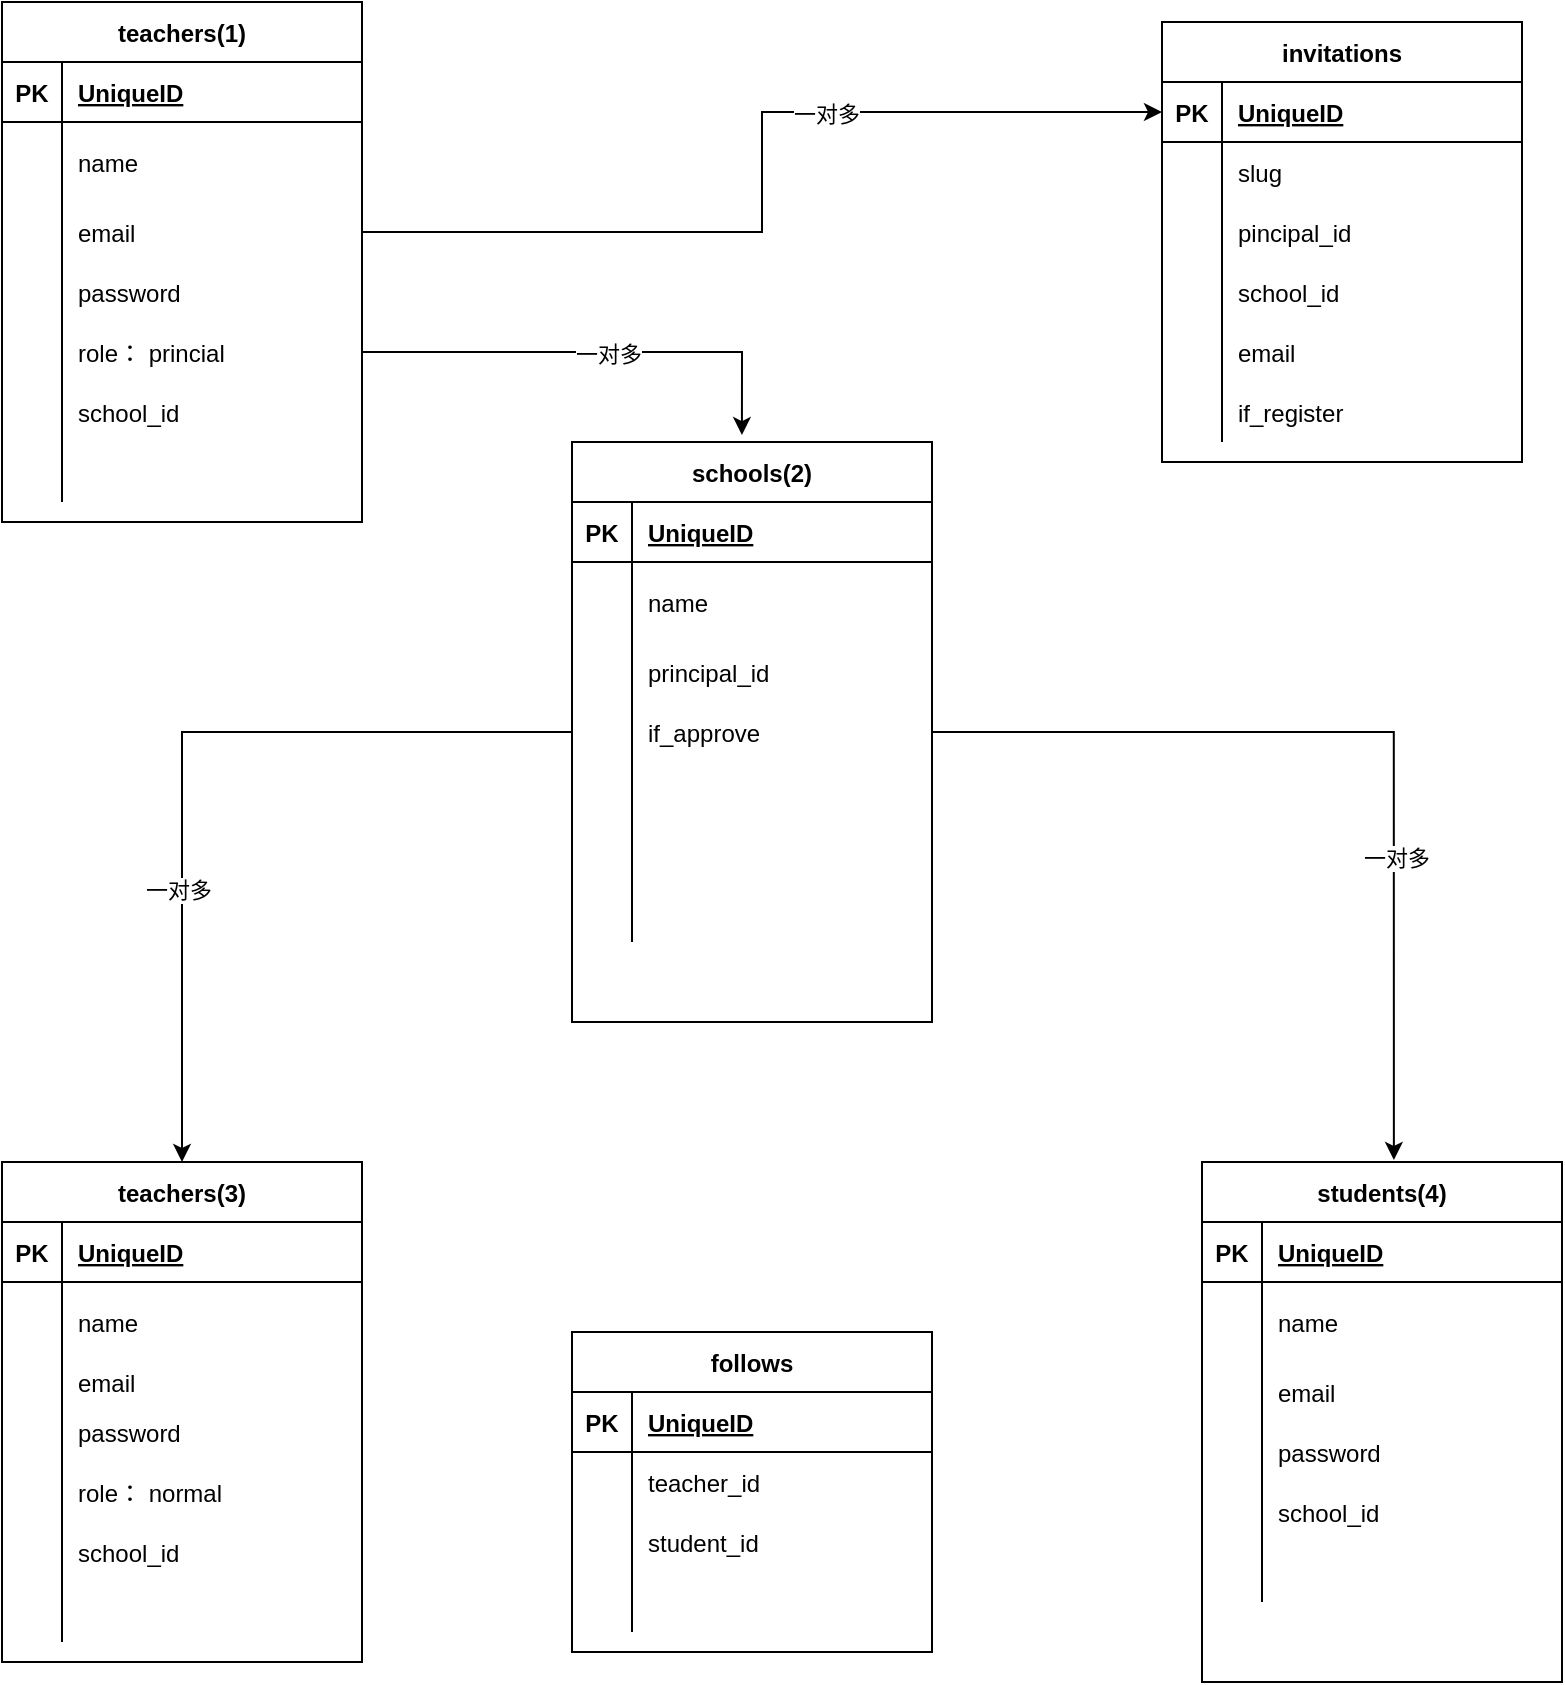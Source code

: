 <mxfile version="15.2.7" type="device"><diagram id="B4UhLJnfFeVCslW86T5w" name="第 1 页"><mxGraphModel dx="886" dy="1308" grid="1" gridSize="10" guides="1" tooltips="1" connect="1" arrows="1" fold="1" page="1" pageScale="1" pageWidth="850" pageHeight="1100" math="0" shadow="0"><root><mxCell id="0"/><mxCell id="1" parent="0"/><mxCell id="qLatQHyjgsMIK_36WJ_R-4" value="teachers(3)" style="shape=table;startSize=30;container=1;collapsible=1;childLayout=tableLayout;fixedRows=1;rowLines=0;fontStyle=1;align=center;resizeLast=1;" vertex="1" parent="1"><mxGeometry x="35" y="660" width="180" height="250" as="geometry"/></mxCell><mxCell id="qLatQHyjgsMIK_36WJ_R-5" value="" style="shape=partialRectangle;collapsible=0;dropTarget=0;pointerEvents=0;fillColor=none;top=0;left=0;bottom=1;right=0;points=[[0,0.5],[1,0.5]];portConstraint=eastwest;" vertex="1" parent="qLatQHyjgsMIK_36WJ_R-4"><mxGeometry y="30" width="180" height="30" as="geometry"/></mxCell><mxCell id="qLatQHyjgsMIK_36WJ_R-6" value="PK" style="shape=partialRectangle;connectable=0;fillColor=none;top=0;left=0;bottom=0;right=0;fontStyle=1;overflow=hidden;" vertex="1" parent="qLatQHyjgsMIK_36WJ_R-5"><mxGeometry width="30" height="30" as="geometry"/></mxCell><mxCell id="qLatQHyjgsMIK_36WJ_R-7" value="UniqueID" style="shape=partialRectangle;connectable=0;fillColor=none;top=0;left=0;bottom=0;right=0;align=left;spacingLeft=6;fontStyle=5;overflow=hidden;" vertex="1" parent="qLatQHyjgsMIK_36WJ_R-5"><mxGeometry x="30" width="150" height="30" as="geometry"/></mxCell><mxCell id="qLatQHyjgsMIK_36WJ_R-8" value="" style="shape=partialRectangle;collapsible=0;dropTarget=0;pointerEvents=0;fillColor=none;top=0;left=0;bottom=0;right=0;points=[[0,0.5],[1,0.5]];portConstraint=eastwest;" vertex="1" parent="qLatQHyjgsMIK_36WJ_R-4"><mxGeometry y="60" width="180" height="40" as="geometry"/></mxCell><mxCell id="qLatQHyjgsMIK_36WJ_R-9" value="" style="shape=partialRectangle;connectable=0;fillColor=none;top=0;left=0;bottom=0;right=0;editable=1;overflow=hidden;" vertex="1" parent="qLatQHyjgsMIK_36WJ_R-8"><mxGeometry width="30" height="40" as="geometry"/></mxCell><mxCell id="qLatQHyjgsMIK_36WJ_R-10" value="name" style="shape=partialRectangle;connectable=0;fillColor=none;top=0;left=0;bottom=0;right=0;align=left;spacingLeft=6;overflow=hidden;" vertex="1" parent="qLatQHyjgsMIK_36WJ_R-8"><mxGeometry x="30" width="150" height="40" as="geometry"/></mxCell><mxCell id="qLatQHyjgsMIK_36WJ_R-11" value="" style="shape=partialRectangle;collapsible=0;dropTarget=0;pointerEvents=0;fillColor=none;top=0;left=0;bottom=0;right=0;points=[[0,0.5],[1,0.5]];portConstraint=eastwest;" vertex="1" parent="qLatQHyjgsMIK_36WJ_R-4"><mxGeometry y="100" width="180" height="20" as="geometry"/></mxCell><mxCell id="qLatQHyjgsMIK_36WJ_R-12" value="" style="shape=partialRectangle;connectable=0;fillColor=none;top=0;left=0;bottom=0;right=0;editable=1;overflow=hidden;" vertex="1" parent="qLatQHyjgsMIK_36WJ_R-11"><mxGeometry width="30" height="20" as="geometry"/></mxCell><mxCell id="qLatQHyjgsMIK_36WJ_R-13" value="email" style="shape=partialRectangle;connectable=0;fillColor=none;top=0;left=0;bottom=0;right=0;align=left;spacingLeft=6;overflow=hidden;" vertex="1" parent="qLatQHyjgsMIK_36WJ_R-11"><mxGeometry x="30" width="150" height="20" as="geometry"/></mxCell><mxCell id="qLatQHyjgsMIK_36WJ_R-30" value="" style="shape=partialRectangle;collapsible=0;dropTarget=0;pointerEvents=0;fillColor=none;top=0;left=0;bottom=0;right=0;points=[[0,0.5],[1,0.5]];portConstraint=eastwest;" vertex="1" parent="qLatQHyjgsMIK_36WJ_R-4"><mxGeometry y="120" width="180" height="30" as="geometry"/></mxCell><mxCell id="qLatQHyjgsMIK_36WJ_R-31" value="" style="shape=partialRectangle;connectable=0;fillColor=none;top=0;left=0;bottom=0;right=0;editable=1;overflow=hidden;" vertex="1" parent="qLatQHyjgsMIK_36WJ_R-30"><mxGeometry width="30" height="30" as="geometry"/></mxCell><mxCell id="qLatQHyjgsMIK_36WJ_R-32" value="password" style="shape=partialRectangle;connectable=0;fillColor=none;top=0;left=0;bottom=0;right=0;align=left;spacingLeft=6;overflow=hidden;" vertex="1" parent="qLatQHyjgsMIK_36WJ_R-30"><mxGeometry x="30" width="150" height="30" as="geometry"/></mxCell><mxCell id="qLatQHyjgsMIK_36WJ_R-14" value="" style="shape=partialRectangle;collapsible=0;dropTarget=0;pointerEvents=0;fillColor=none;top=0;left=0;bottom=0;right=0;points=[[0,0.5],[1,0.5]];portConstraint=eastwest;" vertex="1" parent="qLatQHyjgsMIK_36WJ_R-4"><mxGeometry y="150" width="180" height="30" as="geometry"/></mxCell><mxCell id="qLatQHyjgsMIK_36WJ_R-15" value="" style="shape=partialRectangle;connectable=0;fillColor=none;top=0;left=0;bottom=0;right=0;editable=1;overflow=hidden;" vertex="1" parent="qLatQHyjgsMIK_36WJ_R-14"><mxGeometry width="30" height="30" as="geometry"/></mxCell><mxCell id="qLatQHyjgsMIK_36WJ_R-16" value="role： normal" style="shape=partialRectangle;connectable=0;fillColor=none;top=0;left=0;bottom=0;right=0;align=left;spacingLeft=6;overflow=hidden;" vertex="1" parent="qLatQHyjgsMIK_36WJ_R-14"><mxGeometry x="30" width="150" height="30" as="geometry"/></mxCell><mxCell id="qLatQHyjgsMIK_36WJ_R-93" value="" style="shape=partialRectangle;collapsible=0;dropTarget=0;pointerEvents=0;fillColor=none;top=0;left=0;bottom=0;right=0;points=[[0,0.5],[1,0.5]];portConstraint=eastwest;" vertex="1" parent="qLatQHyjgsMIK_36WJ_R-4"><mxGeometry y="180" width="180" height="30" as="geometry"/></mxCell><mxCell id="qLatQHyjgsMIK_36WJ_R-94" value="" style="shape=partialRectangle;connectable=0;fillColor=none;top=0;left=0;bottom=0;right=0;editable=1;overflow=hidden;" vertex="1" parent="qLatQHyjgsMIK_36WJ_R-93"><mxGeometry width="30" height="30" as="geometry"/></mxCell><mxCell id="qLatQHyjgsMIK_36WJ_R-95" value="school_id" style="shape=partialRectangle;connectable=0;fillColor=none;top=0;left=0;bottom=0;right=0;align=left;spacingLeft=6;overflow=hidden;" vertex="1" parent="qLatQHyjgsMIK_36WJ_R-93"><mxGeometry x="30" width="150" height="30" as="geometry"/></mxCell><mxCell id="qLatQHyjgsMIK_36WJ_R-49" value="" style="shape=partialRectangle;collapsible=0;dropTarget=0;pointerEvents=0;fillColor=none;top=0;left=0;bottom=0;right=0;points=[[0,0.5],[1,0.5]];portConstraint=eastwest;" vertex="1" parent="qLatQHyjgsMIK_36WJ_R-4"><mxGeometry y="210" width="180" height="30" as="geometry"/></mxCell><mxCell id="qLatQHyjgsMIK_36WJ_R-50" value="" style="shape=partialRectangle;connectable=0;fillColor=none;top=0;left=0;bottom=0;right=0;editable=1;overflow=hidden;" vertex="1" parent="qLatQHyjgsMIK_36WJ_R-49"><mxGeometry width="30" height="30" as="geometry"/></mxCell><mxCell id="qLatQHyjgsMIK_36WJ_R-51" value="" style="shape=partialRectangle;connectable=0;fillColor=none;top=0;left=0;bottom=0;right=0;align=left;spacingLeft=6;overflow=hidden;" vertex="1" parent="qLatQHyjgsMIK_36WJ_R-49"><mxGeometry x="30" width="150" height="30" as="geometry"/></mxCell><mxCell id="qLatQHyjgsMIK_36WJ_R-33" value="students(4)" style="shape=table;startSize=30;container=1;collapsible=1;childLayout=tableLayout;fixedRows=1;rowLines=0;fontStyle=1;align=center;resizeLast=1;" vertex="1" parent="1"><mxGeometry x="635" y="660" width="180" height="260" as="geometry"/></mxCell><mxCell id="qLatQHyjgsMIK_36WJ_R-34" value="" style="shape=partialRectangle;collapsible=0;dropTarget=0;pointerEvents=0;fillColor=none;top=0;left=0;bottom=1;right=0;points=[[0,0.5],[1,0.5]];portConstraint=eastwest;" vertex="1" parent="qLatQHyjgsMIK_36WJ_R-33"><mxGeometry y="30" width="180" height="30" as="geometry"/></mxCell><mxCell id="qLatQHyjgsMIK_36WJ_R-35" value="PK" style="shape=partialRectangle;connectable=0;fillColor=none;top=0;left=0;bottom=0;right=0;fontStyle=1;overflow=hidden;" vertex="1" parent="qLatQHyjgsMIK_36WJ_R-34"><mxGeometry width="30" height="30" as="geometry"/></mxCell><mxCell id="qLatQHyjgsMIK_36WJ_R-36" value="UniqueID" style="shape=partialRectangle;connectable=0;fillColor=none;top=0;left=0;bottom=0;right=0;align=left;spacingLeft=6;fontStyle=5;overflow=hidden;" vertex="1" parent="qLatQHyjgsMIK_36WJ_R-34"><mxGeometry x="30" width="150" height="30" as="geometry"/></mxCell><mxCell id="qLatQHyjgsMIK_36WJ_R-37" value="" style="shape=partialRectangle;collapsible=0;dropTarget=0;pointerEvents=0;fillColor=none;top=0;left=0;bottom=0;right=0;points=[[0,0.5],[1,0.5]];portConstraint=eastwest;" vertex="1" parent="qLatQHyjgsMIK_36WJ_R-33"><mxGeometry y="60" width="180" height="40" as="geometry"/></mxCell><mxCell id="qLatQHyjgsMIK_36WJ_R-38" value="" style="shape=partialRectangle;connectable=0;fillColor=none;top=0;left=0;bottom=0;right=0;editable=1;overflow=hidden;" vertex="1" parent="qLatQHyjgsMIK_36WJ_R-37"><mxGeometry width="30" height="40" as="geometry"/></mxCell><mxCell id="qLatQHyjgsMIK_36WJ_R-39" value="name" style="shape=partialRectangle;connectable=0;fillColor=none;top=0;left=0;bottom=0;right=0;align=left;spacingLeft=6;overflow=hidden;" vertex="1" parent="qLatQHyjgsMIK_36WJ_R-37"><mxGeometry x="30" width="150" height="40" as="geometry"/></mxCell><mxCell id="qLatQHyjgsMIK_36WJ_R-40" value="" style="shape=partialRectangle;collapsible=0;dropTarget=0;pointerEvents=0;fillColor=none;top=0;left=0;bottom=0;right=0;points=[[0,0.5],[1,0.5]];portConstraint=eastwest;" vertex="1" parent="qLatQHyjgsMIK_36WJ_R-33"><mxGeometry y="100" width="180" height="30" as="geometry"/></mxCell><mxCell id="qLatQHyjgsMIK_36WJ_R-41" value="" style="shape=partialRectangle;connectable=0;fillColor=none;top=0;left=0;bottom=0;right=0;editable=1;overflow=hidden;" vertex="1" parent="qLatQHyjgsMIK_36WJ_R-40"><mxGeometry width="30" height="30" as="geometry"/></mxCell><mxCell id="qLatQHyjgsMIK_36WJ_R-42" value="email" style="shape=partialRectangle;connectable=0;fillColor=none;top=0;left=0;bottom=0;right=0;align=left;spacingLeft=6;overflow=hidden;" vertex="1" parent="qLatQHyjgsMIK_36WJ_R-40"><mxGeometry x="30" width="150" height="30" as="geometry"/></mxCell><mxCell id="qLatQHyjgsMIK_36WJ_R-43" value="" style="shape=partialRectangle;collapsible=0;dropTarget=0;pointerEvents=0;fillColor=none;top=0;left=0;bottom=0;right=0;points=[[0,0.5],[1,0.5]];portConstraint=eastwest;" vertex="1" parent="qLatQHyjgsMIK_36WJ_R-33"><mxGeometry y="130" width="180" height="30" as="geometry"/></mxCell><mxCell id="qLatQHyjgsMIK_36WJ_R-44" value="" style="shape=partialRectangle;connectable=0;fillColor=none;top=0;left=0;bottom=0;right=0;editable=1;overflow=hidden;" vertex="1" parent="qLatQHyjgsMIK_36WJ_R-43"><mxGeometry width="30" height="30" as="geometry"/></mxCell><mxCell id="qLatQHyjgsMIK_36WJ_R-45" value="password" style="shape=partialRectangle;connectable=0;fillColor=none;top=0;left=0;bottom=0;right=0;align=left;spacingLeft=6;overflow=hidden;" vertex="1" parent="qLatQHyjgsMIK_36WJ_R-43"><mxGeometry x="30" width="150" height="30" as="geometry"/></mxCell><mxCell id="qLatQHyjgsMIK_36WJ_R-96" value="" style="shape=partialRectangle;collapsible=0;dropTarget=0;pointerEvents=0;fillColor=none;top=0;left=0;bottom=0;right=0;points=[[0,0.5],[1,0.5]];portConstraint=eastwest;" vertex="1" parent="qLatQHyjgsMIK_36WJ_R-33"><mxGeometry y="160" width="180" height="30" as="geometry"/></mxCell><mxCell id="qLatQHyjgsMIK_36WJ_R-97" value="" style="shape=partialRectangle;connectable=0;fillColor=none;top=0;left=0;bottom=0;right=0;editable=1;overflow=hidden;" vertex="1" parent="qLatQHyjgsMIK_36WJ_R-96"><mxGeometry width="30" height="30" as="geometry"/></mxCell><mxCell id="qLatQHyjgsMIK_36WJ_R-98" value="school_id" style="shape=partialRectangle;connectable=0;fillColor=none;top=0;left=0;bottom=0;right=0;align=left;spacingLeft=6;overflow=hidden;" vertex="1" parent="qLatQHyjgsMIK_36WJ_R-96"><mxGeometry x="30" width="150" height="30" as="geometry"/></mxCell><mxCell id="qLatQHyjgsMIK_36WJ_R-46" value="" style="shape=partialRectangle;collapsible=0;dropTarget=0;pointerEvents=0;fillColor=none;top=0;left=0;bottom=0;right=0;points=[[0,0.5],[1,0.5]];portConstraint=eastwest;" vertex="1" parent="qLatQHyjgsMIK_36WJ_R-33"><mxGeometry y="190" width="180" height="30" as="geometry"/></mxCell><mxCell id="qLatQHyjgsMIK_36WJ_R-47" value="" style="shape=partialRectangle;connectable=0;fillColor=none;top=0;left=0;bottom=0;right=0;editable=1;overflow=hidden;" vertex="1" parent="qLatQHyjgsMIK_36WJ_R-46"><mxGeometry width="30" height="30" as="geometry"/></mxCell><mxCell id="qLatQHyjgsMIK_36WJ_R-48" value="" style="shape=partialRectangle;connectable=0;fillColor=none;top=0;left=0;bottom=0;right=0;align=left;spacingLeft=6;overflow=hidden;" vertex="1" parent="qLatQHyjgsMIK_36WJ_R-46"><mxGeometry x="30" width="150" height="30" as="geometry"/></mxCell><mxCell id="qLatQHyjgsMIK_36WJ_R-99" style="edgeStyle=orthogonalEdgeStyle;rounded=0;orthogonalLoop=1;jettySize=auto;html=1;" edge="1" parent="1" source="qLatQHyjgsMIK_36WJ_R-52" target="qLatQHyjgsMIK_36WJ_R-4"><mxGeometry relative="1" as="geometry"/></mxCell><mxCell id="qLatQHyjgsMIK_36WJ_R-100" value="一对多" style="edgeLabel;html=1;align=center;verticalAlign=middle;resizable=0;points=[];" vertex="1" connectable="0" parent="qLatQHyjgsMIK_36WJ_R-99"><mxGeometry x="0.336" y="-2" relative="1" as="geometry"><mxPoint as="offset"/></mxGeometry></mxCell><mxCell id="qLatQHyjgsMIK_36WJ_R-101" style="edgeStyle=orthogonalEdgeStyle;rounded=0;orthogonalLoop=1;jettySize=auto;html=1;entryX=0.533;entryY=-0.004;entryDx=0;entryDy=0;entryPerimeter=0;" edge="1" parent="1" source="qLatQHyjgsMIK_36WJ_R-52" target="qLatQHyjgsMIK_36WJ_R-33"><mxGeometry relative="1" as="geometry"/></mxCell><mxCell id="qLatQHyjgsMIK_36WJ_R-102" value="一对多" style="edgeLabel;html=1;align=center;verticalAlign=middle;resizable=0;points=[];" vertex="1" connectable="0" parent="qLatQHyjgsMIK_36WJ_R-101"><mxGeometry x="0.319" y="1" relative="1" as="geometry"><mxPoint as="offset"/></mxGeometry></mxCell><mxCell id="qLatQHyjgsMIK_36WJ_R-52" value="schools(2)" style="shape=table;startSize=30;container=1;collapsible=1;childLayout=tableLayout;fixedRows=1;rowLines=0;fontStyle=1;align=center;resizeLast=1;" vertex="1" parent="1"><mxGeometry x="320" y="300" width="180" height="290" as="geometry"/></mxCell><mxCell id="qLatQHyjgsMIK_36WJ_R-53" value="" style="shape=partialRectangle;collapsible=0;dropTarget=0;pointerEvents=0;fillColor=none;top=0;left=0;bottom=1;right=0;points=[[0,0.5],[1,0.5]];portConstraint=eastwest;" vertex="1" parent="qLatQHyjgsMIK_36WJ_R-52"><mxGeometry y="30" width="180" height="30" as="geometry"/></mxCell><mxCell id="qLatQHyjgsMIK_36WJ_R-54" value="PK" style="shape=partialRectangle;connectable=0;fillColor=none;top=0;left=0;bottom=0;right=0;fontStyle=1;overflow=hidden;" vertex="1" parent="qLatQHyjgsMIK_36WJ_R-53"><mxGeometry width="30" height="30" as="geometry"/></mxCell><mxCell id="qLatQHyjgsMIK_36WJ_R-55" value="UniqueID" style="shape=partialRectangle;connectable=0;fillColor=none;top=0;left=0;bottom=0;right=0;align=left;spacingLeft=6;fontStyle=5;overflow=hidden;" vertex="1" parent="qLatQHyjgsMIK_36WJ_R-53"><mxGeometry x="30" width="150" height="30" as="geometry"/></mxCell><mxCell id="qLatQHyjgsMIK_36WJ_R-56" value="" style="shape=partialRectangle;collapsible=0;dropTarget=0;pointerEvents=0;fillColor=none;top=0;left=0;bottom=0;right=0;points=[[0,0.5],[1,0.5]];portConstraint=eastwest;" vertex="1" parent="qLatQHyjgsMIK_36WJ_R-52"><mxGeometry y="60" width="180" height="40" as="geometry"/></mxCell><mxCell id="qLatQHyjgsMIK_36WJ_R-57" value="" style="shape=partialRectangle;connectable=0;fillColor=none;top=0;left=0;bottom=0;right=0;editable=1;overflow=hidden;" vertex="1" parent="qLatQHyjgsMIK_36WJ_R-56"><mxGeometry width="30" height="40" as="geometry"/></mxCell><mxCell id="qLatQHyjgsMIK_36WJ_R-58" value="name" style="shape=partialRectangle;connectable=0;fillColor=none;top=0;left=0;bottom=0;right=0;align=left;spacingLeft=6;overflow=hidden;" vertex="1" parent="qLatQHyjgsMIK_36WJ_R-56"><mxGeometry x="30" width="150" height="40" as="geometry"/></mxCell><mxCell id="qLatQHyjgsMIK_36WJ_R-87" value="" style="shape=partialRectangle;collapsible=0;dropTarget=0;pointerEvents=0;fillColor=none;top=0;left=0;bottom=0;right=0;points=[[0,0.5],[1,0.5]];portConstraint=eastwest;" vertex="1" parent="qLatQHyjgsMIK_36WJ_R-52"><mxGeometry y="100" width="180" height="30" as="geometry"/></mxCell><mxCell id="qLatQHyjgsMIK_36WJ_R-88" value="" style="shape=partialRectangle;connectable=0;fillColor=none;top=0;left=0;bottom=0;right=0;editable=1;overflow=hidden;" vertex="1" parent="qLatQHyjgsMIK_36WJ_R-87"><mxGeometry width="30" height="30" as="geometry"/></mxCell><mxCell id="qLatQHyjgsMIK_36WJ_R-89" value="principal_id" style="shape=partialRectangle;connectable=0;fillColor=none;top=0;left=0;bottom=0;right=0;align=left;spacingLeft=6;overflow=hidden;" vertex="1" parent="qLatQHyjgsMIK_36WJ_R-87"><mxGeometry x="30" width="150" height="30" as="geometry"/></mxCell><mxCell id="qLatQHyjgsMIK_36WJ_R-90" value="" style="shape=partialRectangle;collapsible=0;dropTarget=0;pointerEvents=0;fillColor=none;top=0;left=0;bottom=0;right=0;points=[[0,0.5],[1,0.5]];portConstraint=eastwest;" vertex="1" parent="qLatQHyjgsMIK_36WJ_R-52"><mxGeometry y="130" width="180" height="30" as="geometry"/></mxCell><mxCell id="qLatQHyjgsMIK_36WJ_R-91" value="" style="shape=partialRectangle;connectable=0;fillColor=none;top=0;left=0;bottom=0;right=0;editable=1;overflow=hidden;" vertex="1" parent="qLatQHyjgsMIK_36WJ_R-90"><mxGeometry width="30" height="30" as="geometry"/></mxCell><mxCell id="qLatQHyjgsMIK_36WJ_R-92" value="if_approve" style="shape=partialRectangle;connectable=0;fillColor=none;top=0;left=0;bottom=0;right=0;align=left;spacingLeft=6;overflow=hidden;" vertex="1" parent="qLatQHyjgsMIK_36WJ_R-90"><mxGeometry x="30" width="150" height="30" as="geometry"/></mxCell><mxCell id="qLatQHyjgsMIK_36WJ_R-59" value="" style="shape=partialRectangle;collapsible=0;dropTarget=0;pointerEvents=0;fillColor=none;top=0;left=0;bottom=0;right=0;points=[[0,0.5],[1,0.5]];portConstraint=eastwest;" vertex="1" parent="qLatQHyjgsMIK_36WJ_R-52"><mxGeometry y="160" width="180" height="30" as="geometry"/></mxCell><mxCell id="qLatQHyjgsMIK_36WJ_R-60" value="" style="shape=partialRectangle;connectable=0;fillColor=none;top=0;left=0;bottom=0;right=0;editable=1;overflow=hidden;" vertex="1" parent="qLatQHyjgsMIK_36WJ_R-59"><mxGeometry width="30" height="30" as="geometry"/></mxCell><mxCell id="qLatQHyjgsMIK_36WJ_R-61" value="" style="shape=partialRectangle;connectable=0;fillColor=none;top=0;left=0;bottom=0;right=0;align=left;spacingLeft=6;overflow=hidden;" vertex="1" parent="qLatQHyjgsMIK_36WJ_R-59"><mxGeometry x="30" width="150" height="30" as="geometry"/></mxCell><mxCell id="qLatQHyjgsMIK_36WJ_R-62" value="" style="shape=partialRectangle;collapsible=0;dropTarget=0;pointerEvents=0;fillColor=none;top=0;left=0;bottom=0;right=0;points=[[0,0.5],[1,0.5]];portConstraint=eastwest;" vertex="1" parent="qLatQHyjgsMIK_36WJ_R-52"><mxGeometry y="190" width="180" height="30" as="geometry"/></mxCell><mxCell id="qLatQHyjgsMIK_36WJ_R-63" value="" style="shape=partialRectangle;connectable=0;fillColor=none;top=0;left=0;bottom=0;right=0;editable=1;overflow=hidden;" vertex="1" parent="qLatQHyjgsMIK_36WJ_R-62"><mxGeometry width="30" height="30" as="geometry"/></mxCell><mxCell id="qLatQHyjgsMIK_36WJ_R-64" value="" style="shape=partialRectangle;connectable=0;fillColor=none;top=0;left=0;bottom=0;right=0;align=left;spacingLeft=6;overflow=hidden;" vertex="1" parent="qLatQHyjgsMIK_36WJ_R-62"><mxGeometry x="30" width="150" height="30" as="geometry"/></mxCell><mxCell id="qLatQHyjgsMIK_36WJ_R-65" value="" style="shape=partialRectangle;collapsible=0;dropTarget=0;pointerEvents=0;fillColor=none;top=0;left=0;bottom=0;right=0;points=[[0,0.5],[1,0.5]];portConstraint=eastwest;" vertex="1" parent="qLatQHyjgsMIK_36WJ_R-52"><mxGeometry y="220" width="180" height="30" as="geometry"/></mxCell><mxCell id="qLatQHyjgsMIK_36WJ_R-66" value="" style="shape=partialRectangle;connectable=0;fillColor=none;top=0;left=0;bottom=0;right=0;editable=1;overflow=hidden;" vertex="1" parent="qLatQHyjgsMIK_36WJ_R-65"><mxGeometry width="30" height="30" as="geometry"/></mxCell><mxCell id="qLatQHyjgsMIK_36WJ_R-67" value="" style="shape=partialRectangle;connectable=0;fillColor=none;top=0;left=0;bottom=0;right=0;align=left;spacingLeft=6;overflow=hidden;" vertex="1" parent="qLatQHyjgsMIK_36WJ_R-65"><mxGeometry x="30" width="150" height="30" as="geometry"/></mxCell><mxCell id="qLatQHyjgsMIK_36WJ_R-103" value="teachers(1)" style="shape=table;startSize=30;container=1;collapsible=1;childLayout=tableLayout;fixedRows=1;rowLines=0;fontStyle=1;align=center;resizeLast=1;" vertex="1" parent="1"><mxGeometry x="35" y="80" width="180" height="260" as="geometry"/></mxCell><mxCell id="qLatQHyjgsMIK_36WJ_R-104" value="" style="shape=partialRectangle;collapsible=0;dropTarget=0;pointerEvents=0;fillColor=none;top=0;left=0;bottom=1;right=0;points=[[0,0.5],[1,0.5]];portConstraint=eastwest;" vertex="1" parent="qLatQHyjgsMIK_36WJ_R-103"><mxGeometry y="30" width="180" height="30" as="geometry"/></mxCell><mxCell id="qLatQHyjgsMIK_36WJ_R-105" value="PK" style="shape=partialRectangle;connectable=0;fillColor=none;top=0;left=0;bottom=0;right=0;fontStyle=1;overflow=hidden;" vertex="1" parent="qLatQHyjgsMIK_36WJ_R-104"><mxGeometry width="30" height="30" as="geometry"/></mxCell><mxCell id="qLatQHyjgsMIK_36WJ_R-106" value="UniqueID" style="shape=partialRectangle;connectable=0;fillColor=none;top=0;left=0;bottom=0;right=0;align=left;spacingLeft=6;fontStyle=5;overflow=hidden;" vertex="1" parent="qLatQHyjgsMIK_36WJ_R-104"><mxGeometry x="30" width="150" height="30" as="geometry"/></mxCell><mxCell id="qLatQHyjgsMIK_36WJ_R-107" value="" style="shape=partialRectangle;collapsible=0;dropTarget=0;pointerEvents=0;fillColor=none;top=0;left=0;bottom=0;right=0;points=[[0,0.5],[1,0.5]];portConstraint=eastwest;" vertex="1" parent="qLatQHyjgsMIK_36WJ_R-103"><mxGeometry y="60" width="180" height="40" as="geometry"/></mxCell><mxCell id="qLatQHyjgsMIK_36WJ_R-108" value="" style="shape=partialRectangle;connectable=0;fillColor=none;top=0;left=0;bottom=0;right=0;editable=1;overflow=hidden;" vertex="1" parent="qLatQHyjgsMIK_36WJ_R-107"><mxGeometry width="30" height="40" as="geometry"/></mxCell><mxCell id="qLatQHyjgsMIK_36WJ_R-109" value="name" style="shape=partialRectangle;connectable=0;fillColor=none;top=0;left=0;bottom=0;right=0;align=left;spacingLeft=6;overflow=hidden;" vertex="1" parent="qLatQHyjgsMIK_36WJ_R-107"><mxGeometry x="30" width="150" height="40" as="geometry"/></mxCell><mxCell id="qLatQHyjgsMIK_36WJ_R-110" value="" style="shape=partialRectangle;collapsible=0;dropTarget=0;pointerEvents=0;fillColor=none;top=0;left=0;bottom=0;right=0;points=[[0,0.5],[1,0.5]];portConstraint=eastwest;" vertex="1" parent="qLatQHyjgsMIK_36WJ_R-103"><mxGeometry y="100" width="180" height="30" as="geometry"/></mxCell><mxCell id="qLatQHyjgsMIK_36WJ_R-111" value="" style="shape=partialRectangle;connectable=0;fillColor=none;top=0;left=0;bottom=0;right=0;editable=1;overflow=hidden;" vertex="1" parent="qLatQHyjgsMIK_36WJ_R-110"><mxGeometry width="30" height="30" as="geometry"/></mxCell><mxCell id="qLatQHyjgsMIK_36WJ_R-112" value="email" style="shape=partialRectangle;connectable=0;fillColor=none;top=0;left=0;bottom=0;right=0;align=left;spacingLeft=6;overflow=hidden;" vertex="1" parent="qLatQHyjgsMIK_36WJ_R-110"><mxGeometry x="30" width="150" height="30" as="geometry"/></mxCell><mxCell id="qLatQHyjgsMIK_36WJ_R-113" value="" style="shape=partialRectangle;collapsible=0;dropTarget=0;pointerEvents=0;fillColor=none;top=0;left=0;bottom=0;right=0;points=[[0,0.5],[1,0.5]];portConstraint=eastwest;" vertex="1" parent="qLatQHyjgsMIK_36WJ_R-103"><mxGeometry y="130" width="180" height="30" as="geometry"/></mxCell><mxCell id="qLatQHyjgsMIK_36WJ_R-114" value="" style="shape=partialRectangle;connectable=0;fillColor=none;top=0;left=0;bottom=0;right=0;editable=1;overflow=hidden;" vertex="1" parent="qLatQHyjgsMIK_36WJ_R-113"><mxGeometry width="30" height="30" as="geometry"/></mxCell><mxCell id="qLatQHyjgsMIK_36WJ_R-115" value="password" style="shape=partialRectangle;connectable=0;fillColor=none;top=0;left=0;bottom=0;right=0;align=left;spacingLeft=6;overflow=hidden;" vertex="1" parent="qLatQHyjgsMIK_36WJ_R-113"><mxGeometry x="30" width="150" height="30" as="geometry"/></mxCell><mxCell id="qLatQHyjgsMIK_36WJ_R-116" value="" style="shape=partialRectangle;collapsible=0;dropTarget=0;pointerEvents=0;fillColor=none;top=0;left=0;bottom=0;right=0;points=[[0,0.5],[1,0.5]];portConstraint=eastwest;" vertex="1" parent="qLatQHyjgsMIK_36WJ_R-103"><mxGeometry y="160" width="180" height="30" as="geometry"/></mxCell><mxCell id="qLatQHyjgsMIK_36WJ_R-117" value="" style="shape=partialRectangle;connectable=0;fillColor=none;top=0;left=0;bottom=0;right=0;editable=1;overflow=hidden;" vertex="1" parent="qLatQHyjgsMIK_36WJ_R-116"><mxGeometry width="30" height="30" as="geometry"/></mxCell><mxCell id="qLatQHyjgsMIK_36WJ_R-118" value="role： princial" style="shape=partialRectangle;connectable=0;fillColor=none;top=0;left=0;bottom=0;right=0;align=left;spacingLeft=6;overflow=hidden;" vertex="1" parent="qLatQHyjgsMIK_36WJ_R-116"><mxGeometry x="30" width="150" height="30" as="geometry"/></mxCell><mxCell id="qLatQHyjgsMIK_36WJ_R-119" value="" style="shape=partialRectangle;collapsible=0;dropTarget=0;pointerEvents=0;fillColor=none;top=0;left=0;bottom=0;right=0;points=[[0,0.5],[1,0.5]];portConstraint=eastwest;" vertex="1" parent="qLatQHyjgsMIK_36WJ_R-103"><mxGeometry y="190" width="180" height="30" as="geometry"/></mxCell><mxCell id="qLatQHyjgsMIK_36WJ_R-120" value="" style="shape=partialRectangle;connectable=0;fillColor=none;top=0;left=0;bottom=0;right=0;editable=1;overflow=hidden;" vertex="1" parent="qLatQHyjgsMIK_36WJ_R-119"><mxGeometry width="30" height="30" as="geometry"/></mxCell><mxCell id="qLatQHyjgsMIK_36WJ_R-121" value="school_id" style="shape=partialRectangle;connectable=0;fillColor=none;top=0;left=0;bottom=0;right=0;align=left;spacingLeft=6;overflow=hidden;" vertex="1" parent="qLatQHyjgsMIK_36WJ_R-119"><mxGeometry x="30" width="150" height="30" as="geometry"/></mxCell><mxCell id="qLatQHyjgsMIK_36WJ_R-122" value="" style="shape=partialRectangle;collapsible=0;dropTarget=0;pointerEvents=0;fillColor=none;top=0;left=0;bottom=0;right=0;points=[[0,0.5],[1,0.5]];portConstraint=eastwest;" vertex="1" parent="qLatQHyjgsMIK_36WJ_R-103"><mxGeometry y="220" width="180" height="30" as="geometry"/></mxCell><mxCell id="qLatQHyjgsMIK_36WJ_R-123" value="" style="shape=partialRectangle;connectable=0;fillColor=none;top=0;left=0;bottom=0;right=0;editable=1;overflow=hidden;" vertex="1" parent="qLatQHyjgsMIK_36WJ_R-122"><mxGeometry width="30" height="30" as="geometry"/></mxCell><mxCell id="qLatQHyjgsMIK_36WJ_R-124" value="" style="shape=partialRectangle;connectable=0;fillColor=none;top=0;left=0;bottom=0;right=0;align=left;spacingLeft=6;overflow=hidden;" vertex="1" parent="qLatQHyjgsMIK_36WJ_R-122"><mxGeometry x="30" width="150" height="30" as="geometry"/></mxCell><mxCell id="qLatQHyjgsMIK_36WJ_R-125" style="edgeStyle=orthogonalEdgeStyle;rounded=0;orthogonalLoop=1;jettySize=auto;html=1;entryX=0.472;entryY=-0.012;entryDx=0;entryDy=0;entryPerimeter=0;" edge="1" parent="1" source="qLatQHyjgsMIK_36WJ_R-116" target="qLatQHyjgsMIK_36WJ_R-52"><mxGeometry relative="1" as="geometry"/></mxCell><mxCell id="qLatQHyjgsMIK_36WJ_R-126" value="一对多" style="edgeLabel;html=1;align=center;verticalAlign=middle;resizable=0;points=[];" vertex="1" connectable="0" parent="qLatQHyjgsMIK_36WJ_R-125"><mxGeometry x="0.058" y="-1" relative="1" as="geometry"><mxPoint as="offset"/></mxGeometry></mxCell><mxCell id="qLatQHyjgsMIK_36WJ_R-127" value="invitations" style="shape=table;startSize=30;container=1;collapsible=1;childLayout=tableLayout;fixedRows=1;rowLines=0;fontStyle=1;align=center;resizeLast=1;" vertex="1" parent="1"><mxGeometry x="615" y="90" width="180" height="220" as="geometry"/></mxCell><mxCell id="qLatQHyjgsMIK_36WJ_R-128" value="" style="shape=partialRectangle;collapsible=0;dropTarget=0;pointerEvents=0;fillColor=none;top=0;left=0;bottom=1;right=0;points=[[0,0.5],[1,0.5]];portConstraint=eastwest;" vertex="1" parent="qLatQHyjgsMIK_36WJ_R-127"><mxGeometry y="30" width="180" height="30" as="geometry"/></mxCell><mxCell id="qLatQHyjgsMIK_36WJ_R-129" value="PK" style="shape=partialRectangle;connectable=0;fillColor=none;top=0;left=0;bottom=0;right=0;fontStyle=1;overflow=hidden;" vertex="1" parent="qLatQHyjgsMIK_36WJ_R-128"><mxGeometry width="30" height="30" as="geometry"/></mxCell><mxCell id="qLatQHyjgsMIK_36WJ_R-130" value="UniqueID" style="shape=partialRectangle;connectable=0;fillColor=none;top=0;left=0;bottom=0;right=0;align=left;spacingLeft=6;fontStyle=5;overflow=hidden;" vertex="1" parent="qLatQHyjgsMIK_36WJ_R-128"><mxGeometry x="30" width="150" height="30" as="geometry"/></mxCell><mxCell id="qLatQHyjgsMIK_36WJ_R-131" value="" style="shape=partialRectangle;collapsible=0;dropTarget=0;pointerEvents=0;fillColor=none;top=0;left=0;bottom=0;right=0;points=[[0,0.5],[1,0.5]];portConstraint=eastwest;" vertex="1" parent="qLatQHyjgsMIK_36WJ_R-127"><mxGeometry y="60" width="180" height="30" as="geometry"/></mxCell><mxCell id="qLatQHyjgsMIK_36WJ_R-132" value="" style="shape=partialRectangle;connectable=0;fillColor=none;top=0;left=0;bottom=0;right=0;editable=1;overflow=hidden;" vertex="1" parent="qLatQHyjgsMIK_36WJ_R-131"><mxGeometry width="30" height="30" as="geometry"/></mxCell><mxCell id="qLatQHyjgsMIK_36WJ_R-133" value="slug" style="shape=partialRectangle;connectable=0;fillColor=none;top=0;left=0;bottom=0;right=0;align=left;spacingLeft=6;overflow=hidden;" vertex="1" parent="qLatQHyjgsMIK_36WJ_R-131"><mxGeometry x="30" width="150" height="30" as="geometry"/></mxCell><mxCell id="qLatQHyjgsMIK_36WJ_R-134" value="" style="shape=partialRectangle;collapsible=0;dropTarget=0;pointerEvents=0;fillColor=none;top=0;left=0;bottom=0;right=0;points=[[0,0.5],[1,0.5]];portConstraint=eastwest;" vertex="1" parent="qLatQHyjgsMIK_36WJ_R-127"><mxGeometry y="90" width="180" height="30" as="geometry"/></mxCell><mxCell id="qLatQHyjgsMIK_36WJ_R-135" value="" style="shape=partialRectangle;connectable=0;fillColor=none;top=0;left=0;bottom=0;right=0;editable=1;overflow=hidden;" vertex="1" parent="qLatQHyjgsMIK_36WJ_R-134"><mxGeometry width="30" height="30" as="geometry"/></mxCell><mxCell id="qLatQHyjgsMIK_36WJ_R-136" value="pincipal_id" style="shape=partialRectangle;connectable=0;fillColor=none;top=0;left=0;bottom=0;right=0;align=left;spacingLeft=6;overflow=hidden;" vertex="1" parent="qLatQHyjgsMIK_36WJ_R-134"><mxGeometry x="30" width="150" height="30" as="geometry"/></mxCell><mxCell id="qLatQHyjgsMIK_36WJ_R-137" value="" style="shape=partialRectangle;collapsible=0;dropTarget=0;pointerEvents=0;fillColor=none;top=0;left=0;bottom=0;right=0;points=[[0,0.5],[1,0.5]];portConstraint=eastwest;" vertex="1" parent="qLatQHyjgsMIK_36WJ_R-127"><mxGeometry y="120" width="180" height="30" as="geometry"/></mxCell><mxCell id="qLatQHyjgsMIK_36WJ_R-138" value="" style="shape=partialRectangle;connectable=0;fillColor=none;top=0;left=0;bottom=0;right=0;editable=1;overflow=hidden;" vertex="1" parent="qLatQHyjgsMIK_36WJ_R-137"><mxGeometry width="30" height="30" as="geometry"/></mxCell><mxCell id="qLatQHyjgsMIK_36WJ_R-139" value="school_id" style="shape=partialRectangle;connectable=0;fillColor=none;top=0;left=0;bottom=0;right=0;align=left;spacingLeft=6;overflow=hidden;" vertex="1" parent="qLatQHyjgsMIK_36WJ_R-137"><mxGeometry x="30" width="150" height="30" as="geometry"/></mxCell><mxCell id="qLatQHyjgsMIK_36WJ_R-140" value="" style="shape=partialRectangle;collapsible=0;dropTarget=0;pointerEvents=0;fillColor=none;top=0;left=0;bottom=0;right=0;points=[[0,0.5],[1,0.5]];portConstraint=eastwest;" vertex="1" parent="qLatQHyjgsMIK_36WJ_R-127"><mxGeometry y="150" width="180" height="30" as="geometry"/></mxCell><mxCell id="qLatQHyjgsMIK_36WJ_R-141" value="" style="shape=partialRectangle;connectable=0;fillColor=none;top=0;left=0;bottom=0;right=0;editable=1;overflow=hidden;" vertex="1" parent="qLatQHyjgsMIK_36WJ_R-140"><mxGeometry width="30" height="30" as="geometry"/></mxCell><mxCell id="qLatQHyjgsMIK_36WJ_R-142" value="email" style="shape=partialRectangle;connectable=0;fillColor=none;top=0;left=0;bottom=0;right=0;align=left;spacingLeft=6;overflow=hidden;" vertex="1" parent="qLatQHyjgsMIK_36WJ_R-140"><mxGeometry x="30" width="150" height="30" as="geometry"/></mxCell><mxCell id="qLatQHyjgsMIK_36WJ_R-144" value="" style="shape=partialRectangle;collapsible=0;dropTarget=0;pointerEvents=0;fillColor=none;top=0;left=0;bottom=0;right=0;points=[[0,0.5],[1,0.5]];portConstraint=eastwest;" vertex="1" parent="qLatQHyjgsMIK_36WJ_R-127"><mxGeometry y="180" width="180" height="30" as="geometry"/></mxCell><mxCell id="qLatQHyjgsMIK_36WJ_R-145" value="" style="shape=partialRectangle;connectable=0;fillColor=none;top=0;left=0;bottom=0;right=0;editable=1;overflow=hidden;" vertex="1" parent="qLatQHyjgsMIK_36WJ_R-144"><mxGeometry width="30" height="30" as="geometry"/></mxCell><mxCell id="qLatQHyjgsMIK_36WJ_R-146" value="if_register" style="shape=partialRectangle;connectable=0;fillColor=none;top=0;left=0;bottom=0;right=0;align=left;spacingLeft=6;overflow=hidden;" vertex="1" parent="qLatQHyjgsMIK_36WJ_R-144"><mxGeometry x="30" width="150" height="30" as="geometry"/></mxCell><mxCell id="qLatQHyjgsMIK_36WJ_R-147" style="edgeStyle=orthogonalEdgeStyle;rounded=0;orthogonalLoop=1;jettySize=auto;html=1;entryX=0;entryY=0.5;entryDx=0;entryDy=0;" edge="1" parent="1" source="qLatQHyjgsMIK_36WJ_R-110" target="qLatQHyjgsMIK_36WJ_R-128"><mxGeometry relative="1" as="geometry"/></mxCell><mxCell id="qLatQHyjgsMIK_36WJ_R-148" value="一对多" style="edgeLabel;html=1;align=center;verticalAlign=middle;resizable=0;points=[];" vertex="1" connectable="0" parent="qLatQHyjgsMIK_36WJ_R-147"><mxGeometry x="0.267" y="-1" relative="1" as="geometry"><mxPoint as="offset"/></mxGeometry></mxCell><mxCell id="qLatQHyjgsMIK_36WJ_R-149" value="follows" style="shape=table;startSize=30;container=1;collapsible=1;childLayout=tableLayout;fixedRows=1;rowLines=0;fontStyle=1;align=center;resizeLast=1;" vertex="1" parent="1"><mxGeometry x="320" y="745" width="180" height="160" as="geometry"/></mxCell><mxCell id="qLatQHyjgsMIK_36WJ_R-150" value="" style="shape=partialRectangle;collapsible=0;dropTarget=0;pointerEvents=0;fillColor=none;top=0;left=0;bottom=1;right=0;points=[[0,0.5],[1,0.5]];portConstraint=eastwest;" vertex="1" parent="qLatQHyjgsMIK_36WJ_R-149"><mxGeometry y="30" width="180" height="30" as="geometry"/></mxCell><mxCell id="qLatQHyjgsMIK_36WJ_R-151" value="PK" style="shape=partialRectangle;connectable=0;fillColor=none;top=0;left=0;bottom=0;right=0;fontStyle=1;overflow=hidden;" vertex="1" parent="qLatQHyjgsMIK_36WJ_R-150"><mxGeometry width="30" height="30" as="geometry"/></mxCell><mxCell id="qLatQHyjgsMIK_36WJ_R-152" value="UniqueID" style="shape=partialRectangle;connectable=0;fillColor=none;top=0;left=0;bottom=0;right=0;align=left;spacingLeft=6;fontStyle=5;overflow=hidden;" vertex="1" parent="qLatQHyjgsMIK_36WJ_R-150"><mxGeometry x="30" width="150" height="30" as="geometry"/></mxCell><mxCell id="qLatQHyjgsMIK_36WJ_R-153" value="" style="shape=partialRectangle;collapsible=0;dropTarget=0;pointerEvents=0;fillColor=none;top=0;left=0;bottom=0;right=0;points=[[0,0.5],[1,0.5]];portConstraint=eastwest;" vertex="1" parent="qLatQHyjgsMIK_36WJ_R-149"><mxGeometry y="60" width="180" height="30" as="geometry"/></mxCell><mxCell id="qLatQHyjgsMIK_36WJ_R-154" value="" style="shape=partialRectangle;connectable=0;fillColor=none;top=0;left=0;bottom=0;right=0;editable=1;overflow=hidden;" vertex="1" parent="qLatQHyjgsMIK_36WJ_R-153"><mxGeometry width="30" height="30" as="geometry"/></mxCell><mxCell id="qLatQHyjgsMIK_36WJ_R-155" value="teacher_id" style="shape=partialRectangle;connectable=0;fillColor=none;top=0;left=0;bottom=0;right=0;align=left;spacingLeft=6;overflow=hidden;" vertex="1" parent="qLatQHyjgsMIK_36WJ_R-153"><mxGeometry x="30" width="150" height="30" as="geometry"/></mxCell><mxCell id="qLatQHyjgsMIK_36WJ_R-156" value="" style="shape=partialRectangle;collapsible=0;dropTarget=0;pointerEvents=0;fillColor=none;top=0;left=0;bottom=0;right=0;points=[[0,0.5],[1,0.5]];portConstraint=eastwest;" vertex="1" parent="qLatQHyjgsMIK_36WJ_R-149"><mxGeometry y="90" width="180" height="30" as="geometry"/></mxCell><mxCell id="qLatQHyjgsMIK_36WJ_R-157" value="" style="shape=partialRectangle;connectable=0;fillColor=none;top=0;left=0;bottom=0;right=0;editable=1;overflow=hidden;" vertex="1" parent="qLatQHyjgsMIK_36WJ_R-156"><mxGeometry width="30" height="30" as="geometry"/></mxCell><mxCell id="qLatQHyjgsMIK_36WJ_R-158" value="student_id" style="shape=partialRectangle;connectable=0;fillColor=none;top=0;left=0;bottom=0;right=0;align=left;spacingLeft=6;overflow=hidden;" vertex="1" parent="qLatQHyjgsMIK_36WJ_R-156"><mxGeometry x="30" width="150" height="30" as="geometry"/></mxCell><mxCell id="qLatQHyjgsMIK_36WJ_R-159" value="" style="shape=partialRectangle;collapsible=0;dropTarget=0;pointerEvents=0;fillColor=none;top=0;left=0;bottom=0;right=0;points=[[0,0.5],[1,0.5]];portConstraint=eastwest;" vertex="1" parent="qLatQHyjgsMIK_36WJ_R-149"><mxGeometry y="120" width="180" height="30" as="geometry"/></mxCell><mxCell id="qLatQHyjgsMIK_36WJ_R-160" value="" style="shape=partialRectangle;connectable=0;fillColor=none;top=0;left=0;bottom=0;right=0;editable=1;overflow=hidden;" vertex="1" parent="qLatQHyjgsMIK_36WJ_R-159"><mxGeometry width="30" height="30" as="geometry"/></mxCell><mxCell id="qLatQHyjgsMIK_36WJ_R-161" value="" style="shape=partialRectangle;connectable=0;fillColor=none;top=0;left=0;bottom=0;right=0;align=left;spacingLeft=6;overflow=hidden;" vertex="1" parent="qLatQHyjgsMIK_36WJ_R-159"><mxGeometry x="30" width="150" height="30" as="geometry"/></mxCell></root></mxGraphModel></diagram></mxfile>